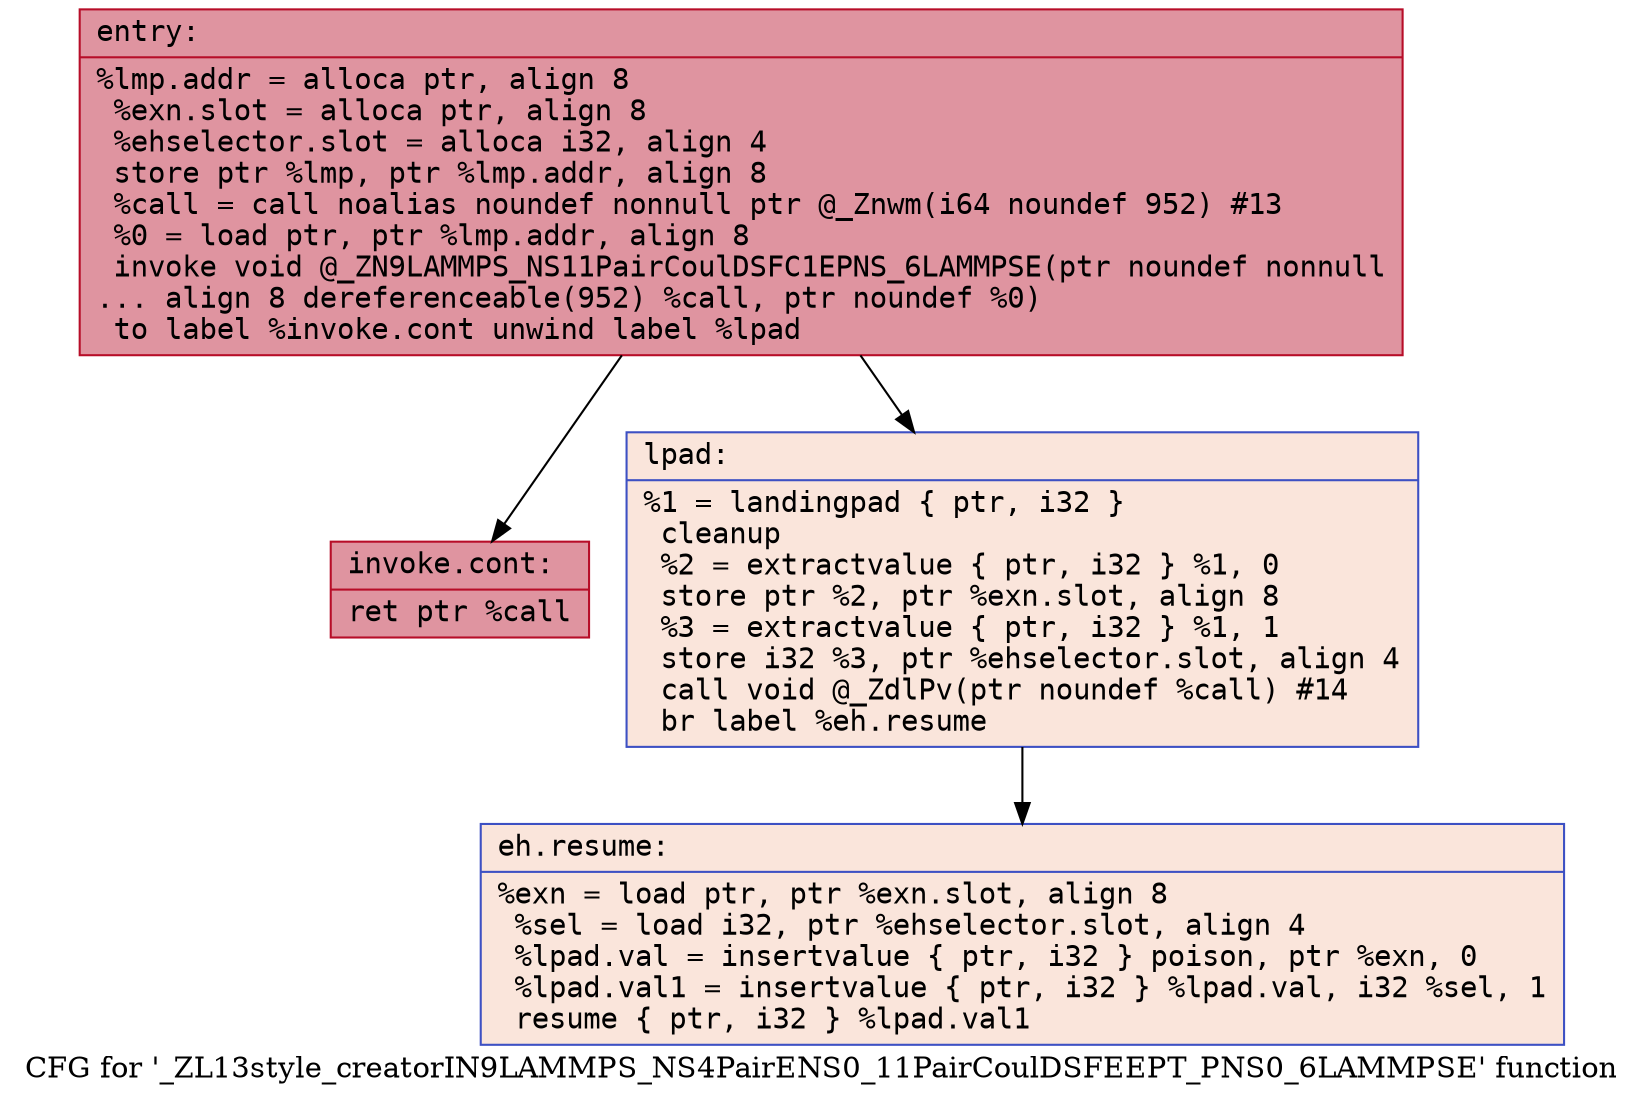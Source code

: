 digraph "CFG for '_ZL13style_creatorIN9LAMMPS_NS4PairENS0_11PairCoulDSFEEPT_PNS0_6LAMMPSE' function" {
	label="CFG for '_ZL13style_creatorIN9LAMMPS_NS4PairENS0_11PairCoulDSFEEPT_PNS0_6LAMMPSE' function";

	Node0x563a5dfef6f0 [shape=record,color="#b70d28ff", style=filled, fillcolor="#b70d2870" fontname="Courier",label="{entry:\l|  %lmp.addr = alloca ptr, align 8\l  %exn.slot = alloca ptr, align 8\l  %ehselector.slot = alloca i32, align 4\l  store ptr %lmp, ptr %lmp.addr, align 8\l  %call = call noalias noundef nonnull ptr @_Znwm(i64 noundef 952) #13\l  %0 = load ptr, ptr %lmp.addr, align 8\l  invoke void @_ZN9LAMMPS_NS11PairCoulDSFC1EPNS_6LAMMPSE(ptr noundef nonnull\l... align 8 dereferenceable(952) %call, ptr noundef %0)\l          to label %invoke.cont unwind label %lpad\l}"];
	Node0x563a5dfef6f0 -> Node0x563a5dfefdf0[tooltip="entry -> invoke.cont\nProbability 100.00%" ];
	Node0x563a5dfef6f0 -> Node0x563a5dfefed0[tooltip="entry -> lpad\nProbability 0.00%" ];
	Node0x563a5dfefdf0 [shape=record,color="#b70d28ff", style=filled, fillcolor="#b70d2870" fontname="Courier",label="{invoke.cont:\l|  ret ptr %call\l}"];
	Node0x563a5dfefed0 [shape=record,color="#3d50c3ff", style=filled, fillcolor="#f4c5ad70" fontname="Courier",label="{lpad:\l|  %1 = landingpad \{ ptr, i32 \}\l          cleanup\l  %2 = extractvalue \{ ptr, i32 \} %1, 0\l  store ptr %2, ptr %exn.slot, align 8\l  %3 = extractvalue \{ ptr, i32 \} %1, 1\l  store i32 %3, ptr %ehselector.slot, align 4\l  call void @_ZdlPv(ptr noundef %call) #14\l  br label %eh.resume\l}"];
	Node0x563a5dfefed0 -> Node0x563a5dff0660[tooltip="lpad -> eh.resume\nProbability 100.00%" ];
	Node0x563a5dff0660 [shape=record,color="#3d50c3ff", style=filled, fillcolor="#f4c5ad70" fontname="Courier",label="{eh.resume:\l|  %exn = load ptr, ptr %exn.slot, align 8\l  %sel = load i32, ptr %ehselector.slot, align 4\l  %lpad.val = insertvalue \{ ptr, i32 \} poison, ptr %exn, 0\l  %lpad.val1 = insertvalue \{ ptr, i32 \} %lpad.val, i32 %sel, 1\l  resume \{ ptr, i32 \} %lpad.val1\l}"];
}
